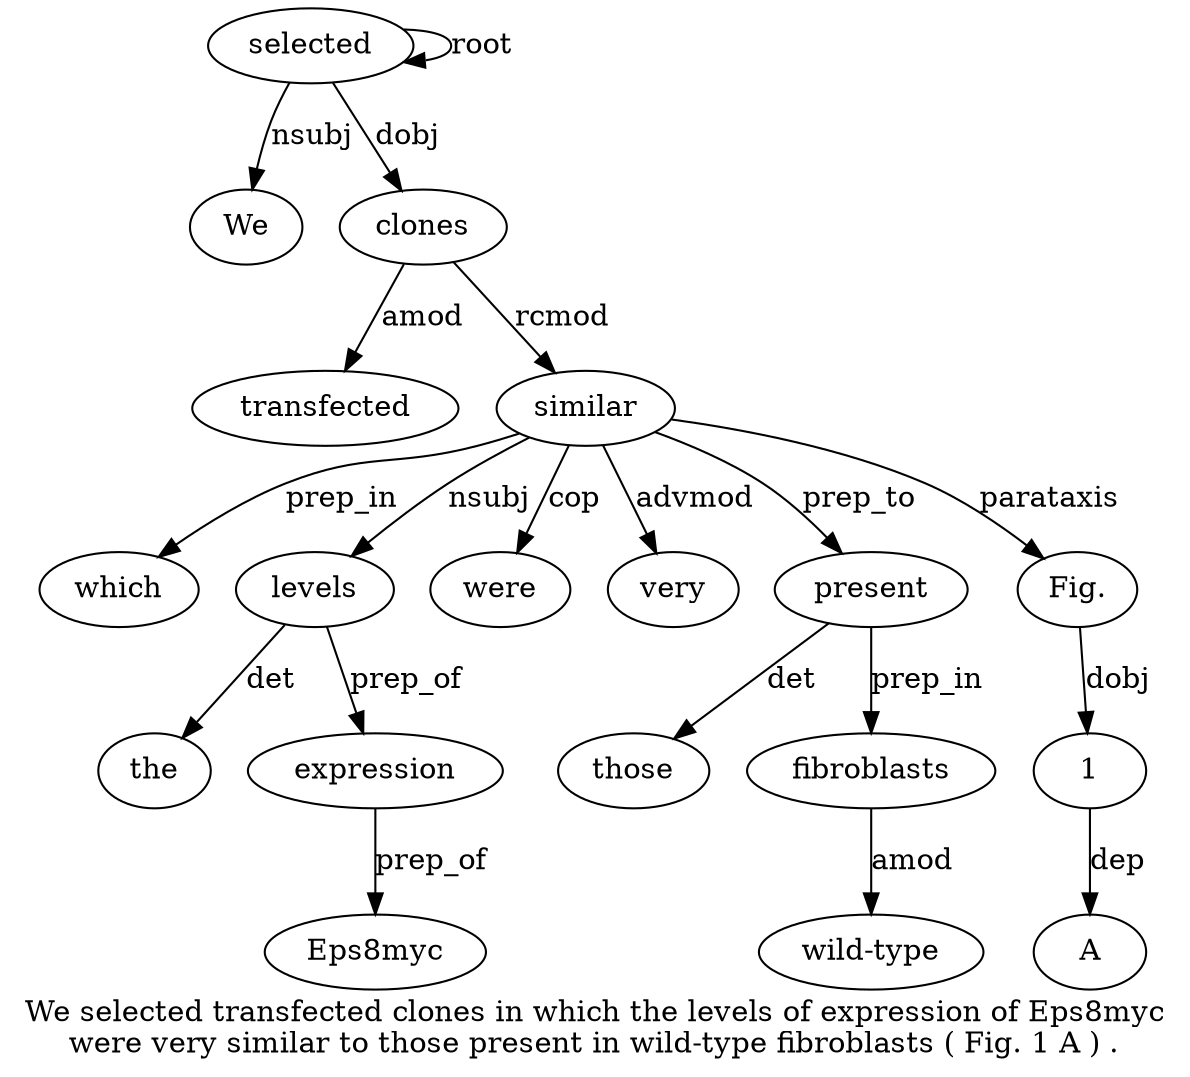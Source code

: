 digraph "We selected transfected clones in which the levels of expression of Eps8myc were very similar to those present in wild-type fibroblasts ( Fig. 1 A ) ." {
label="We selected transfected clones in which the levels of expression of Eps8myc
were very similar to those present in wild-type fibroblasts ( Fig. 1 A ) .";
selected2 [style=filled, fillcolor=white, label=selected];
We1 [style=filled, fillcolor=white, label=We];
selected2 -> We1  [label=nsubj];
selected2 -> selected2  [label=root];
clones4 [style=filled, fillcolor=white, label=clones];
transfected3 [style=filled, fillcolor=white, label=transfected];
clones4 -> transfected3  [label=amod];
selected2 -> clones4  [label=dobj];
similar15 [style=filled, fillcolor=white, label=similar];
which6 [style=filled, fillcolor=white, label=which];
similar15 -> which6  [label=prep_in];
levels8 [style=filled, fillcolor=white, label=levels];
the7 [style=filled, fillcolor=white, label=the];
levels8 -> the7  [label=det];
similar15 -> levels8  [label=nsubj];
expression10 [style=filled, fillcolor=white, label=expression];
levels8 -> expression10  [label=prep_of];
Eps8myc12 [style=filled, fillcolor=white, label=Eps8myc];
expression10 -> Eps8myc12  [label=prep_of];
were13 [style=filled, fillcolor=white, label=were];
similar15 -> were13  [label=cop];
very14 [style=filled, fillcolor=white, label=very];
similar15 -> very14  [label=advmod];
clones4 -> similar15  [label=rcmod];
present18 [style=filled, fillcolor=white, label=present];
those17 [style=filled, fillcolor=white, label=those];
present18 -> those17  [label=det];
similar15 -> present18  [label=prep_to];
fibroblasts21 [style=filled, fillcolor=white, label=fibroblasts];
"wild-type20" [style=filled, fillcolor=white, label="wild-type"];
fibroblasts21 -> "wild-type20"  [label=amod];
present18 -> fibroblasts21  [label=prep_in];
"Fig.23" [style=filled, fillcolor=white, label="Fig."];
similar15 -> "Fig.23"  [label=parataxis];
124 [style=filled, fillcolor=white, label=1];
"Fig.23" -> 124  [label=dobj];
A25 [style=filled, fillcolor=white, label=A];
124 -> A25  [label=dep];
}
